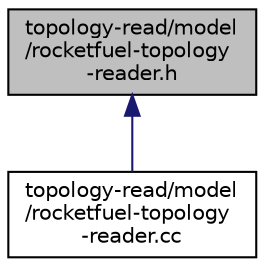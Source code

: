 digraph "topology-read/model/rocketfuel-topology-reader.h"
{
  edge [fontname="Helvetica",fontsize="10",labelfontname="Helvetica",labelfontsize="10"];
  node [fontname="Helvetica",fontsize="10",shape=record];
  Node1 [label="topology-read/model\l/rocketfuel-topology\l-reader.h",height=0.2,width=0.4,color="black", fillcolor="grey75", style="filled", fontcolor="black"];
  Node1 -> Node2 [dir="back",color="midnightblue",fontsize="10",style="solid"];
  Node2 [label="topology-read/model\l/rocketfuel-topology\l-reader.cc",height=0.2,width=0.4,color="black", fillcolor="white", style="filled",URL="$d5/d29/rocketfuel-topology-reader_8cc.html"];
}
